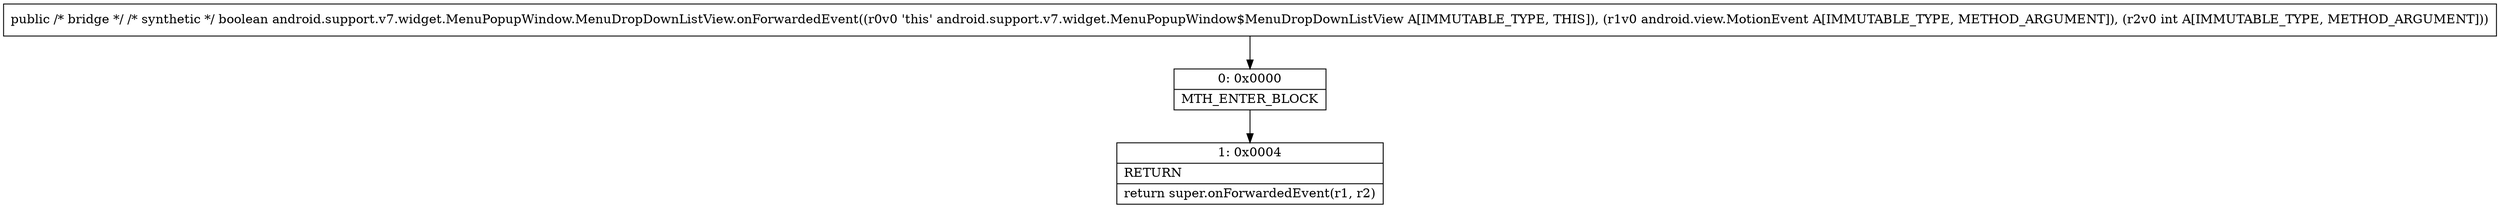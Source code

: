 digraph "CFG forandroid.support.v7.widget.MenuPopupWindow.MenuDropDownListView.onForwardedEvent(Landroid\/view\/MotionEvent;I)Z" {
Node_0 [shape=record,label="{0\:\ 0x0000|MTH_ENTER_BLOCK\l}"];
Node_1 [shape=record,label="{1\:\ 0x0004|RETURN\l|return super.onForwardedEvent(r1, r2)\l}"];
MethodNode[shape=record,label="{public \/* bridge *\/ \/* synthetic *\/ boolean android.support.v7.widget.MenuPopupWindow.MenuDropDownListView.onForwardedEvent((r0v0 'this' android.support.v7.widget.MenuPopupWindow$MenuDropDownListView A[IMMUTABLE_TYPE, THIS]), (r1v0 android.view.MotionEvent A[IMMUTABLE_TYPE, METHOD_ARGUMENT]), (r2v0 int A[IMMUTABLE_TYPE, METHOD_ARGUMENT])) }"];
MethodNode -> Node_0;
Node_0 -> Node_1;
}

